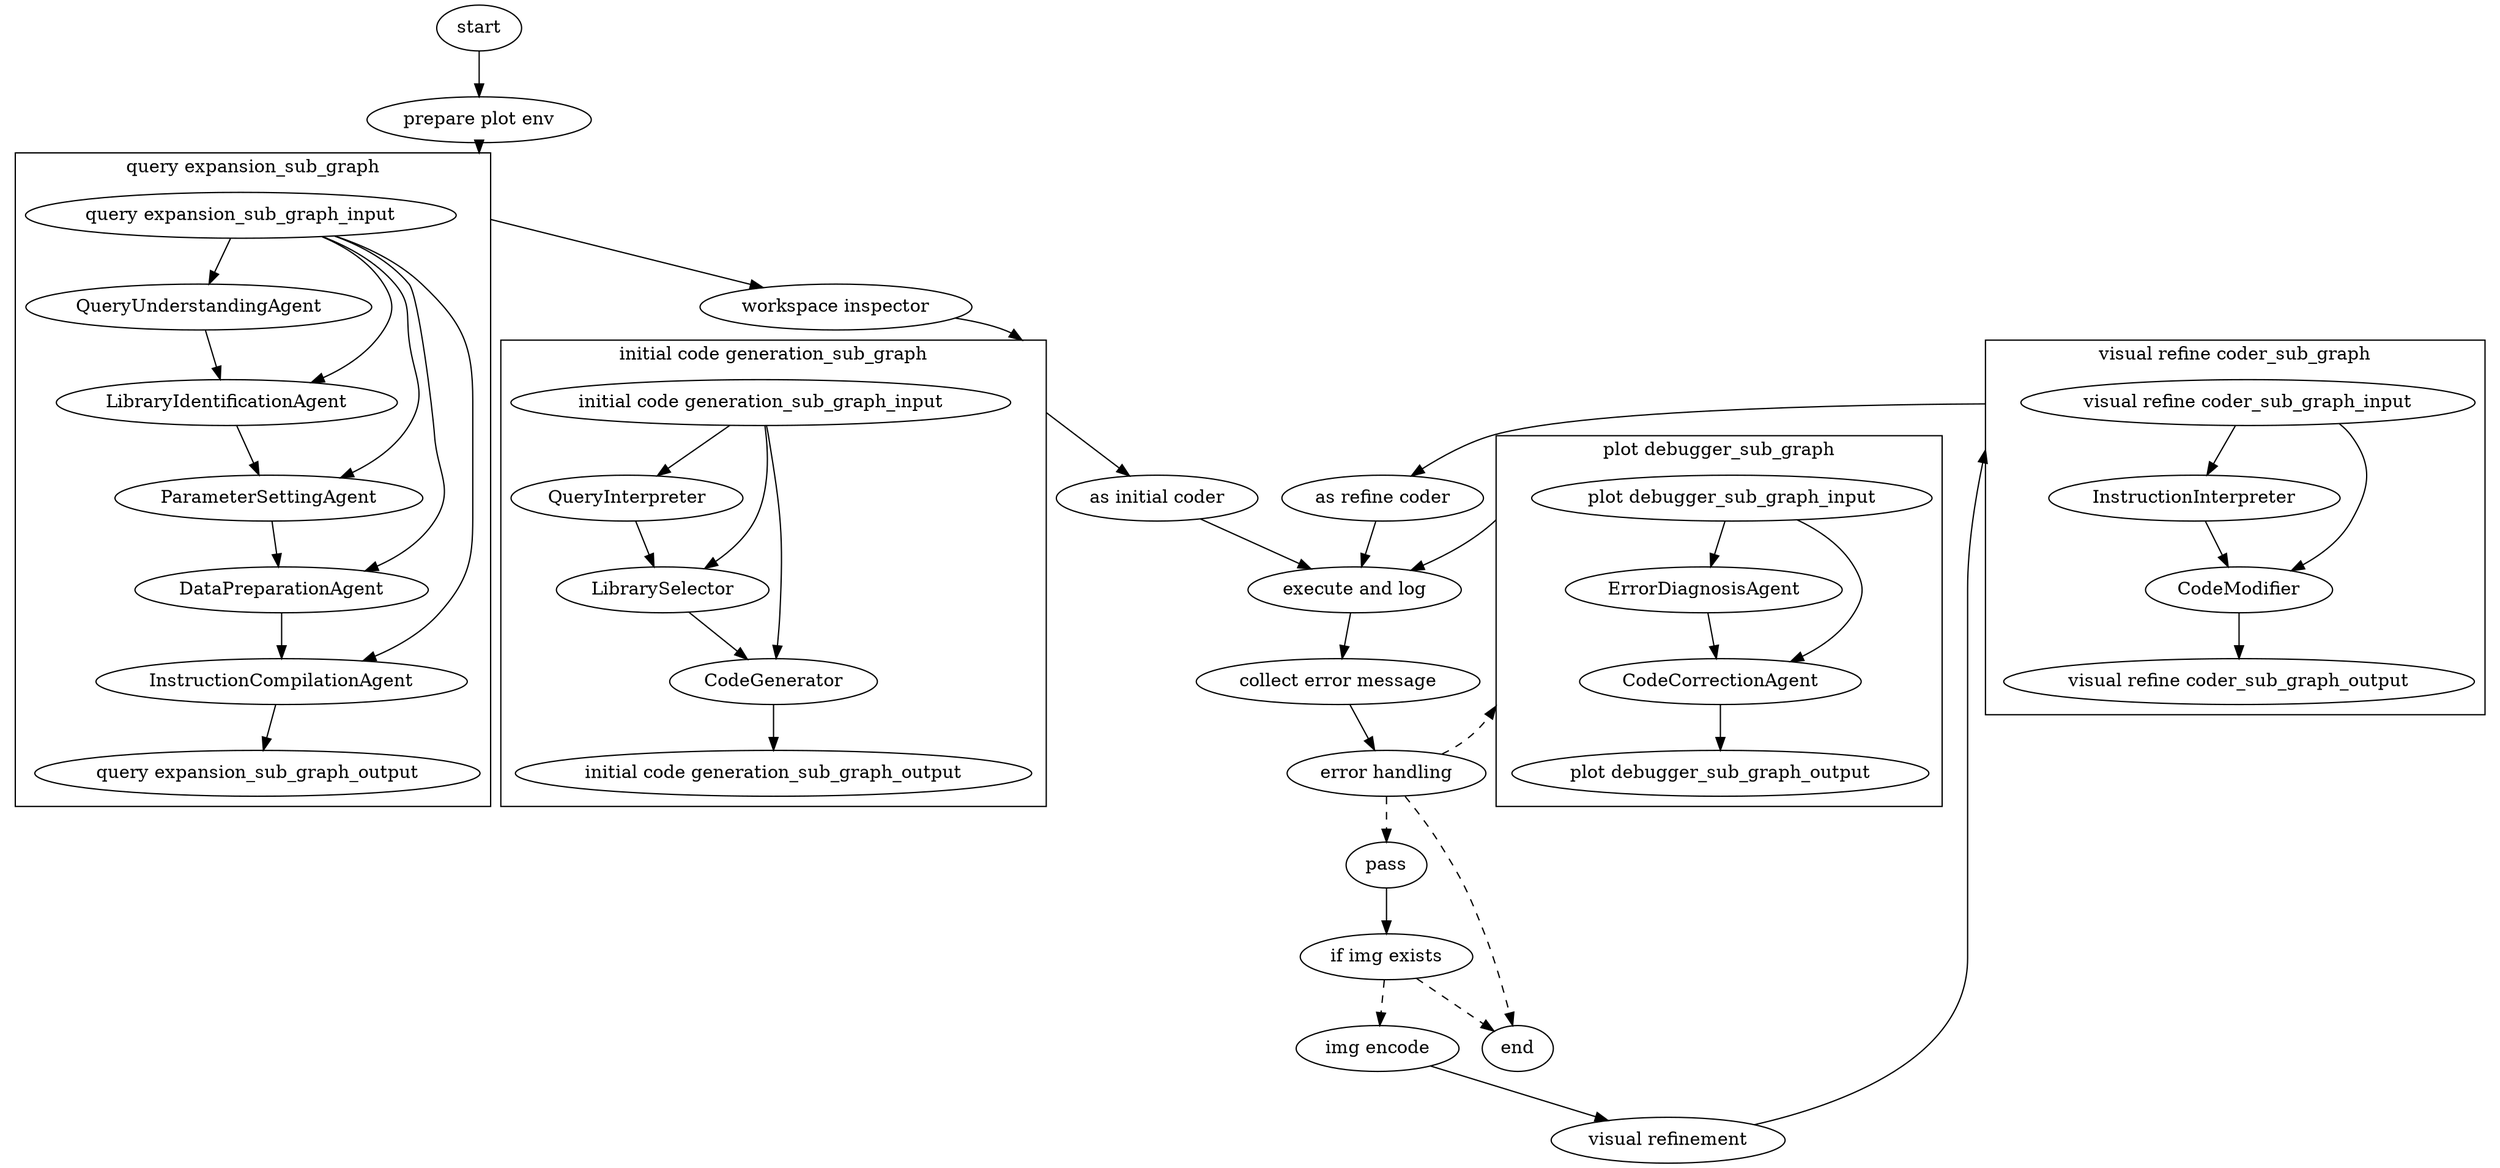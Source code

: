 digraph {
	compound=true
	_matplot_cluster_ancor [fixedsize=true height=0 style=invis width=0]
	start -> "prepare plot env"
	"prepare plot env" -> "_query expansion_sub_graph_cluster_ancor" [lhead="cluster_query expansion_sub_graph"]
	"workspace inspector" -> "_initial code generation_sub_graph_cluster_ancor" [lhead="cluster_initial code generation_sub_graph"]
	"as initial coder" -> "execute and log"
	"execute and log" -> "collect error message"
	"collect error message" -> "error handling"
	pass -> "if img exists"
	"img encode" -> "visual refinement"
	"visual refinement" -> "_visual refine coder_sub_graph_cluster_ancor" [lhead="cluster_visual refine coder_sub_graph"]
	"as refine coder" -> "execute and log"
	"_query expansion_sub_graph_cluster_ancor" -> "workspace inspector" [ltail="cluster_query expansion_sub_graph"]
	"_initial code generation_sub_graph_cluster_ancor" -> "as initial coder" [ltail="cluster_initial code generation_sub_graph"]
	"_plot debugger_sub_graph_cluster_ancor" -> "execute and log" [ltail="cluster_plot debugger_sub_graph"]
	"_visual refine coder_sub_graph_cluster_ancor" -> "as refine coder" [ltail="cluster_visual refine coder_sub_graph"]
	"error handling" -> pass [style=dashed]
	"error handling" -> "_plot debugger_sub_graph_cluster_ancor" [lhead="cluster_plot debugger_sub_graph" style=dashed]
	"error handling" -> end [style=dashed]
	"if img exists" -> "img encode" [style=dashed]
	"if img exists" -> end [style=dashed]
	subgraph "cluster_query expansion_sub_graph" {
		"_query expansion_sub_graph_cluster_ancor" [fixedsize=true height=0 style=invis width=0]
		"query expansion_sub_graph_input" -> QueryUnderstandingAgent
		"query expansion_sub_graph_input" -> LibraryIdentificationAgent
		QueryUnderstandingAgent -> LibraryIdentificationAgent
		"query expansion_sub_graph_input" -> ParameterSettingAgent
		LibraryIdentificationAgent -> ParameterSettingAgent
		"query expansion_sub_graph_input" -> DataPreparationAgent
		ParameterSettingAgent -> DataPreparationAgent
		"query expansion_sub_graph_input" -> InstructionCompilationAgent
		DataPreparationAgent -> InstructionCompilationAgent
		InstructionCompilationAgent -> "query expansion_sub_graph_output"
		label="query expansion_sub_graph"
	}
	subgraph "cluster_initial code generation_sub_graph" {
		"_initial code generation_sub_graph_cluster_ancor" [fixedsize=true height=0 style=invis width=0]
		"initial code generation_sub_graph_input" -> QueryInterpreter
		"initial code generation_sub_graph_input" -> LibrarySelector
		QueryInterpreter -> LibrarySelector
		"initial code generation_sub_graph_input" -> CodeGenerator
		LibrarySelector -> CodeGenerator
		CodeGenerator -> "initial code generation_sub_graph_output"
		label="initial code generation_sub_graph"
	}
	subgraph "cluster_plot debugger_sub_graph" {
		"_plot debugger_sub_graph_cluster_ancor" [fixedsize=true height=0 style=invis width=0]
		"plot debugger_sub_graph_input" -> ErrorDiagnosisAgent
		"plot debugger_sub_graph_input" -> CodeCorrectionAgent
		ErrorDiagnosisAgent -> CodeCorrectionAgent
		CodeCorrectionAgent -> "plot debugger_sub_graph_output"
		label="plot debugger_sub_graph"
	}
	subgraph "cluster_visual refine coder_sub_graph" {
		"_visual refine coder_sub_graph_cluster_ancor" [fixedsize=true height=0 style=invis width=0]
		"visual refine coder_sub_graph_input" -> InstructionInterpreter
		"visual refine coder_sub_graph_input" -> CodeModifier
		InstructionInterpreter -> CodeModifier
		CodeModifier -> "visual refine coder_sub_graph_output"
		label="visual refine coder_sub_graph"
	}
}
